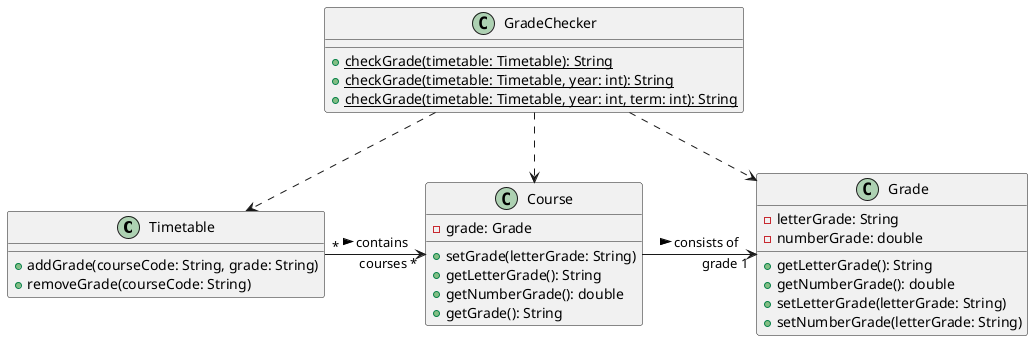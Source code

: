@startuml
'https://plantuml.com/class-diagram

class Timetable {
    +addGrade(courseCode: String, grade: String)
    +removeGrade(courseCode: String)
}

class Grade {
    -letterGrade: String
    -numberGrade: double
    +getLetterGrade(): String
    +getNumberGrade(): double
    +setLetterGrade(letterGrade: String)
    +setNumberGrade(letterGrade: String)
}

class Course {
    -grade: Grade
    +setGrade(letterGrade: String)
    +getLetterGrade(): String
    +getNumberGrade(): double
    +getGrade(): String
}

class GradeChecker {
    +{static} checkGrade(timetable: Timetable): String
    +{static} checkGrade(timetable: Timetable, year: int): String
    +{static} checkGrade(timetable: Timetable, year: int, term: int): String
}

Timetable "*" -> "courses *" Course : contains >
Course -> "grade 1" Grade : consists of >
GradeChecker ..> Timetable
GradeChecker ..> Course
GradeChecker ..> Grade

@enduml
